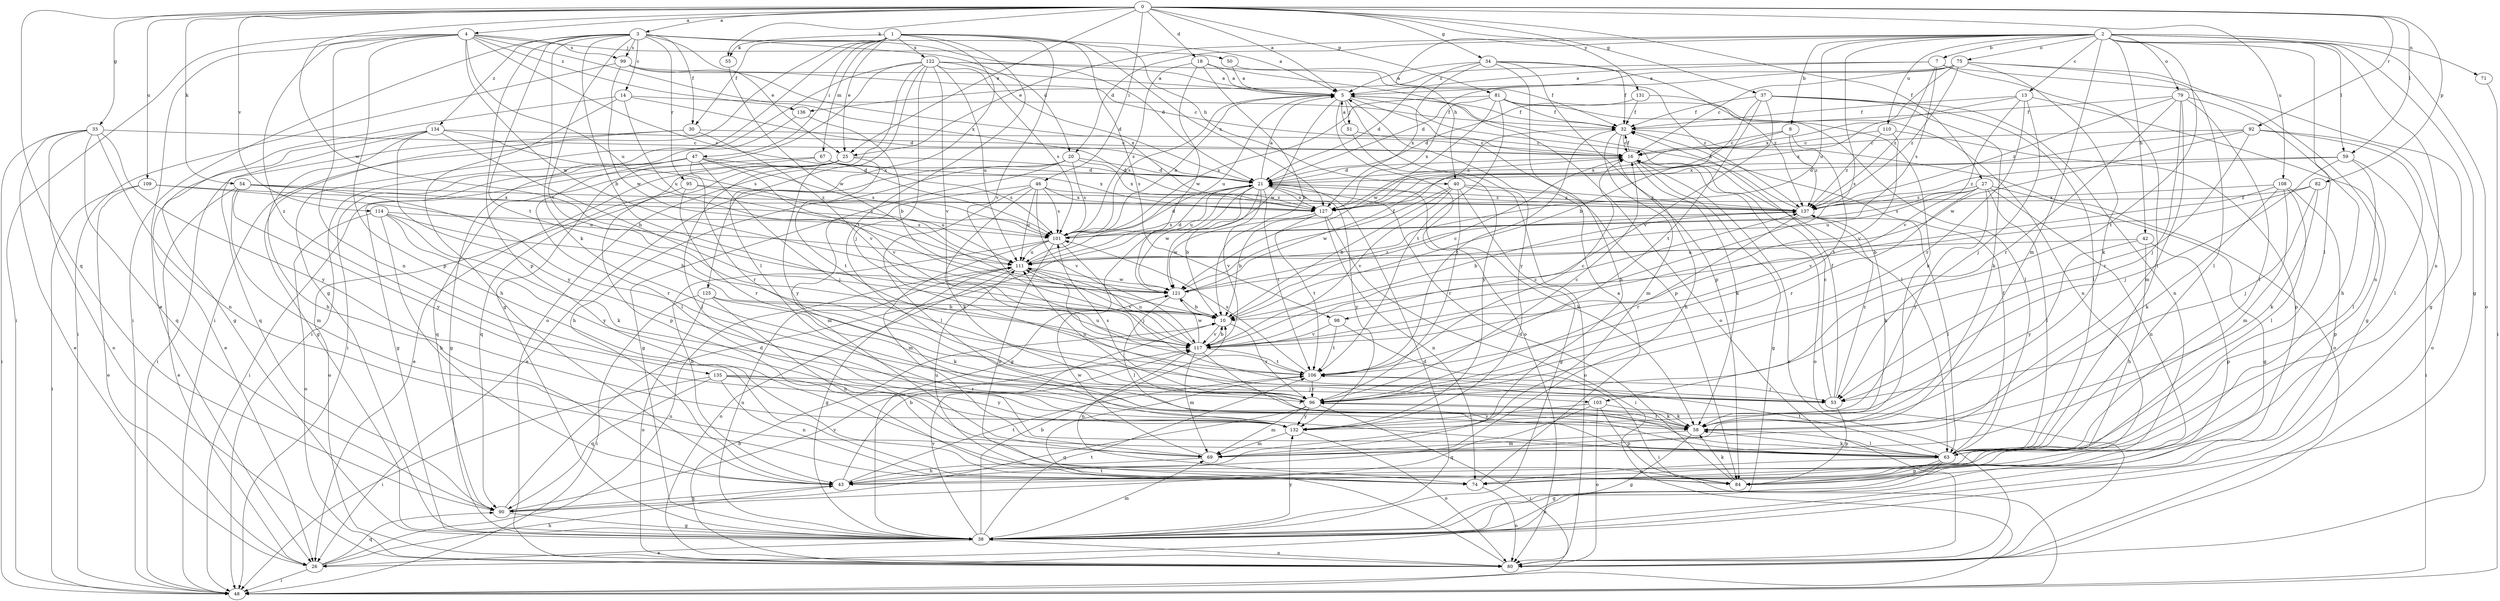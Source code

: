 strict digraph  {
0;
1;
2;
3;
4;
5;
7;
8;
10;
13;
14;
16;
18;
20;
21;
25;
26;
27;
30;
32;
33;
34;
37;
38;
40;
42;
43;
46;
47;
48;
50;
51;
53;
54;
55;
58;
59;
63;
67;
69;
71;
74;
75;
79;
80;
81;
82;
84;
90;
92;
95;
96;
98;
99;
101;
103;
106;
108;
109;
110;
111;
114;
117;
121;
122;
125;
127;
131;
132;
134;
135;
136;
137;
0 -> 3  [label=a];
0 -> 4  [label=a];
0 -> 5  [label=a];
0 -> 18  [label=d];
0 -> 25  [label=e];
0 -> 27  [label=f];
0 -> 33  [label=g];
0 -> 34  [label=g];
0 -> 37  [label=g];
0 -> 46  [label=i];
0 -> 54  [label=k];
0 -> 55  [label=k];
0 -> 59  [label=l];
0 -> 81  [label=p];
0 -> 82  [label=p];
0 -> 90  [label=q];
0 -> 92  [label=r];
0 -> 108  [label=u];
0 -> 109  [label=u];
0 -> 114  [label=v];
0 -> 121  [label=w];
0 -> 131  [label=y];
1 -> 25  [label=e];
1 -> 30  [label=f];
1 -> 38  [label=g];
1 -> 40  [label=h];
1 -> 47  [label=i];
1 -> 48  [label=i];
1 -> 55  [label=k];
1 -> 67  [label=m];
1 -> 98  [label=s];
1 -> 103  [label=t];
1 -> 117  [label=v];
1 -> 122  [label=x];
1 -> 125  [label=x];
1 -> 127  [label=x];
2 -> 7  [label=b];
2 -> 8  [label=b];
2 -> 13  [label=c];
2 -> 20  [label=d];
2 -> 25  [label=e];
2 -> 38  [label=g];
2 -> 40  [label=h];
2 -> 42  [label=h];
2 -> 59  [label=l];
2 -> 63  [label=l];
2 -> 69  [label=m];
2 -> 71  [label=n];
2 -> 74  [label=n];
2 -> 75  [label=o];
2 -> 79  [label=o];
2 -> 80  [label=o];
2 -> 98  [label=s];
2 -> 103  [label=t];
2 -> 110  [label=u];
2 -> 111  [label=u];
3 -> 5  [label=a];
3 -> 10  [label=b];
3 -> 14  [label=c];
3 -> 20  [label=d];
3 -> 21  [label=d];
3 -> 25  [label=e];
3 -> 30  [label=f];
3 -> 48  [label=i];
3 -> 58  [label=k];
3 -> 84  [label=p];
3 -> 95  [label=r];
3 -> 99  [label=s];
3 -> 106  [label=t];
3 -> 117  [label=v];
3 -> 134  [label=z];
4 -> 26  [label=e];
4 -> 48  [label=i];
4 -> 50  [label=j];
4 -> 74  [label=n];
4 -> 84  [label=p];
4 -> 99  [label=s];
4 -> 101  [label=s];
4 -> 111  [label=u];
4 -> 121  [label=w];
4 -> 127  [label=x];
4 -> 135  [label=z];
4 -> 136  [label=z];
5 -> 32  [label=f];
5 -> 51  [label=j];
5 -> 63  [label=l];
5 -> 80  [label=o];
5 -> 84  [label=p];
5 -> 101  [label=s];
5 -> 111  [label=u];
5 -> 121  [label=w];
5 -> 132  [label=y];
7 -> 5  [label=a];
7 -> 38  [label=g];
7 -> 63  [label=l];
7 -> 101  [label=s];
7 -> 136  [label=z];
7 -> 137  [label=z];
8 -> 16  [label=c];
8 -> 106  [label=t];
8 -> 127  [label=x];
8 -> 137  [label=z];
10 -> 16  [label=c];
10 -> 96  [label=r];
10 -> 117  [label=v];
13 -> 32  [label=f];
13 -> 38  [label=g];
13 -> 53  [label=j];
13 -> 96  [label=r];
13 -> 117  [label=v];
13 -> 127  [label=x];
14 -> 21  [label=d];
14 -> 32  [label=f];
14 -> 38  [label=g];
14 -> 43  [label=h];
14 -> 111  [label=u];
16 -> 21  [label=d];
16 -> 32  [label=f];
16 -> 38  [label=g];
16 -> 58  [label=k];
16 -> 80  [label=o];
18 -> 5  [label=a];
18 -> 10  [label=b];
18 -> 80  [label=o];
18 -> 101  [label=s];
18 -> 121  [label=w];
20 -> 21  [label=d];
20 -> 26  [label=e];
20 -> 38  [label=g];
20 -> 43  [label=h];
20 -> 101  [label=s];
20 -> 127  [label=x];
21 -> 5  [label=a];
21 -> 10  [label=b];
21 -> 16  [label=c];
21 -> 38  [label=g];
21 -> 58  [label=k];
21 -> 106  [label=t];
21 -> 111  [label=u];
21 -> 117  [label=v];
21 -> 121  [label=w];
21 -> 127  [label=x];
21 -> 132  [label=y];
21 -> 137  [label=z];
25 -> 21  [label=d];
25 -> 26  [label=e];
25 -> 63  [label=l];
25 -> 84  [label=p];
25 -> 90  [label=q];
25 -> 106  [label=t];
25 -> 132  [label=y];
26 -> 43  [label=h];
26 -> 48  [label=i];
26 -> 90  [label=q];
26 -> 111  [label=u];
27 -> 38  [label=g];
27 -> 63  [label=l];
27 -> 74  [label=n];
27 -> 96  [label=r];
27 -> 101  [label=s];
27 -> 111  [label=u];
27 -> 132  [label=y];
27 -> 137  [label=z];
30 -> 16  [label=c];
30 -> 38  [label=g];
30 -> 48  [label=i];
30 -> 117  [label=v];
32 -> 16  [label=c];
32 -> 43  [label=h];
32 -> 69  [label=m];
32 -> 80  [label=o];
32 -> 106  [label=t];
33 -> 16  [label=c];
33 -> 26  [label=e];
33 -> 48  [label=i];
33 -> 74  [label=n];
33 -> 80  [label=o];
33 -> 90  [label=q];
33 -> 132  [label=y];
34 -> 5  [label=a];
34 -> 21  [label=d];
34 -> 32  [label=f];
34 -> 43  [label=h];
34 -> 84  [label=p];
34 -> 127  [label=x];
34 -> 137  [label=z];
37 -> 10  [label=b];
37 -> 32  [label=f];
37 -> 58  [label=k];
37 -> 63  [label=l];
37 -> 74  [label=n];
37 -> 106  [label=t];
37 -> 117  [label=v];
38 -> 10  [label=b];
38 -> 21  [label=d];
38 -> 26  [label=e];
38 -> 69  [label=m];
38 -> 80  [label=o];
38 -> 106  [label=t];
38 -> 111  [label=u];
38 -> 117  [label=v];
38 -> 132  [label=y];
40 -> 10  [label=b];
40 -> 38  [label=g];
40 -> 80  [label=o];
40 -> 96  [label=r];
40 -> 117  [label=v];
40 -> 121  [label=w];
40 -> 137  [label=z];
42 -> 43  [label=h];
42 -> 84  [label=p];
42 -> 111  [label=u];
42 -> 132  [label=y];
43 -> 10  [label=b];
43 -> 90  [label=q];
43 -> 106  [label=t];
46 -> 58  [label=k];
46 -> 63  [label=l];
46 -> 69  [label=m];
46 -> 101  [label=s];
46 -> 111  [label=u];
46 -> 117  [label=v];
46 -> 127  [label=x];
46 -> 137  [label=z];
47 -> 21  [label=d];
47 -> 38  [label=g];
47 -> 48  [label=i];
47 -> 53  [label=j];
47 -> 63  [label=l];
47 -> 96  [label=r];
47 -> 101  [label=s];
47 -> 117  [label=v];
50 -> 5  [label=a];
50 -> 137  [label=z];
51 -> 5  [label=a];
51 -> 16  [label=c];
51 -> 132  [label=y];
53 -> 16  [label=c];
53 -> 32  [label=f];
53 -> 84  [label=p];
53 -> 137  [label=z];
54 -> 26  [label=e];
54 -> 69  [label=m];
54 -> 96  [label=r];
54 -> 101  [label=s];
54 -> 132  [label=y];
54 -> 137  [label=z];
55 -> 121  [label=w];
58 -> 38  [label=g];
58 -> 63  [label=l];
58 -> 69  [label=m];
58 -> 96  [label=r];
59 -> 21  [label=d];
59 -> 48  [label=i];
59 -> 53  [label=j];
59 -> 63  [label=l];
59 -> 137  [label=z];
63 -> 26  [label=e];
63 -> 32  [label=f];
63 -> 38  [label=g];
63 -> 58  [label=k];
63 -> 74  [label=n];
63 -> 84  [label=p];
63 -> 106  [label=t];
67 -> 21  [label=d];
67 -> 38  [label=g];
67 -> 90  [label=q];
67 -> 101  [label=s];
67 -> 127  [label=x];
69 -> 43  [label=h];
69 -> 121  [label=w];
71 -> 48  [label=i];
74 -> 5  [label=a];
74 -> 80  [label=o];
74 -> 111  [label=u];
75 -> 5  [label=a];
75 -> 16  [label=c];
75 -> 21  [label=d];
75 -> 58  [label=k];
75 -> 63  [label=l];
75 -> 74  [label=n];
75 -> 127  [label=x];
75 -> 137  [label=z];
79 -> 32  [label=f];
79 -> 43  [label=h];
79 -> 53  [label=j];
79 -> 63  [label=l];
79 -> 69  [label=m];
79 -> 96  [label=r];
79 -> 137  [label=z];
80 -> 10  [label=b];
80 -> 16  [label=c];
80 -> 106  [label=t];
81 -> 32  [label=f];
81 -> 63  [label=l];
81 -> 74  [label=n];
81 -> 101  [label=s];
81 -> 106  [label=t];
81 -> 121  [label=w];
81 -> 127  [label=x];
82 -> 10  [label=b];
82 -> 53  [label=j];
82 -> 58  [label=k];
82 -> 137  [label=z];
84 -> 21  [label=d];
84 -> 58  [label=k];
90 -> 21  [label=d];
90 -> 38  [label=g];
90 -> 117  [label=v];
92 -> 16  [label=c];
92 -> 63  [label=l];
92 -> 80  [label=o];
92 -> 96  [label=r];
92 -> 121  [label=w];
92 -> 127  [label=x];
95 -> 80  [label=o];
95 -> 96  [label=r];
95 -> 111  [label=u];
95 -> 137  [label=z];
96 -> 16  [label=c];
96 -> 48  [label=i];
96 -> 58  [label=k];
96 -> 69  [label=m];
96 -> 90  [label=q];
96 -> 101  [label=s];
96 -> 111  [label=u];
96 -> 132  [label=y];
98 -> 48  [label=i];
98 -> 106  [label=t];
98 -> 117  [label=v];
99 -> 5  [label=a];
99 -> 16  [label=c];
99 -> 48  [label=i];
99 -> 121  [label=w];
99 -> 127  [label=x];
101 -> 5  [label=a];
101 -> 21  [label=d];
101 -> 43  [label=h];
101 -> 53  [label=j];
101 -> 69  [label=m];
101 -> 74  [label=n];
101 -> 111  [label=u];
103 -> 58  [label=k];
103 -> 80  [label=o];
103 -> 84  [label=p];
103 -> 90  [label=q];
103 -> 132  [label=y];
106 -> 16  [label=c];
106 -> 53  [label=j];
106 -> 96  [label=r];
106 -> 101  [label=s];
106 -> 111  [label=u];
108 -> 58  [label=k];
108 -> 63  [label=l];
108 -> 69  [label=m];
108 -> 84  [label=p];
108 -> 117  [label=v];
108 -> 127  [label=x];
109 -> 26  [label=e];
109 -> 48  [label=i];
109 -> 111  [label=u];
109 -> 127  [label=x];
110 -> 16  [label=c];
110 -> 84  [label=p];
110 -> 117  [label=v];
110 -> 137  [label=z];
111 -> 21  [label=d];
111 -> 38  [label=g];
111 -> 80  [label=o];
111 -> 117  [label=v];
111 -> 121  [label=w];
114 -> 10  [label=b];
114 -> 43  [label=h];
114 -> 58  [label=k];
114 -> 80  [label=o];
114 -> 101  [label=s];
114 -> 132  [label=y];
117 -> 10  [label=b];
117 -> 63  [label=l];
117 -> 69  [label=m];
117 -> 74  [label=n];
117 -> 106  [label=t];
117 -> 111  [label=u];
117 -> 121  [label=w];
117 -> 137  [label=z];
121 -> 10  [label=b];
121 -> 32  [label=f];
121 -> 63  [label=l];
121 -> 137  [label=z];
122 -> 5  [label=a];
122 -> 21  [label=d];
122 -> 32  [label=f];
122 -> 38  [label=g];
122 -> 48  [label=i];
122 -> 53  [label=j];
122 -> 63  [label=l];
122 -> 80  [label=o];
122 -> 101  [label=s];
122 -> 111  [label=u];
122 -> 117  [label=v];
125 -> 10  [label=b];
125 -> 48  [label=i];
125 -> 58  [label=k];
125 -> 74  [label=n];
125 -> 80  [label=o];
127 -> 10  [label=b];
127 -> 48  [label=i];
127 -> 74  [label=n];
127 -> 106  [label=t];
127 -> 121  [label=w];
131 -> 21  [label=d];
131 -> 32  [label=f];
131 -> 58  [label=k];
132 -> 69  [label=m];
132 -> 80  [label=o];
134 -> 10  [label=b];
134 -> 16  [label=c];
134 -> 26  [label=e];
134 -> 43  [label=h];
134 -> 90  [label=q];
134 -> 101  [label=s];
134 -> 132  [label=y];
135 -> 48  [label=i];
135 -> 53  [label=j];
135 -> 74  [label=n];
135 -> 90  [label=q];
135 -> 96  [label=r];
135 -> 132  [label=y];
136 -> 10  [label=b];
136 -> 48  [label=i];
137 -> 5  [label=a];
137 -> 10  [label=b];
137 -> 58  [label=k];
137 -> 63  [label=l];
137 -> 96  [label=r];
137 -> 101  [label=s];
}
